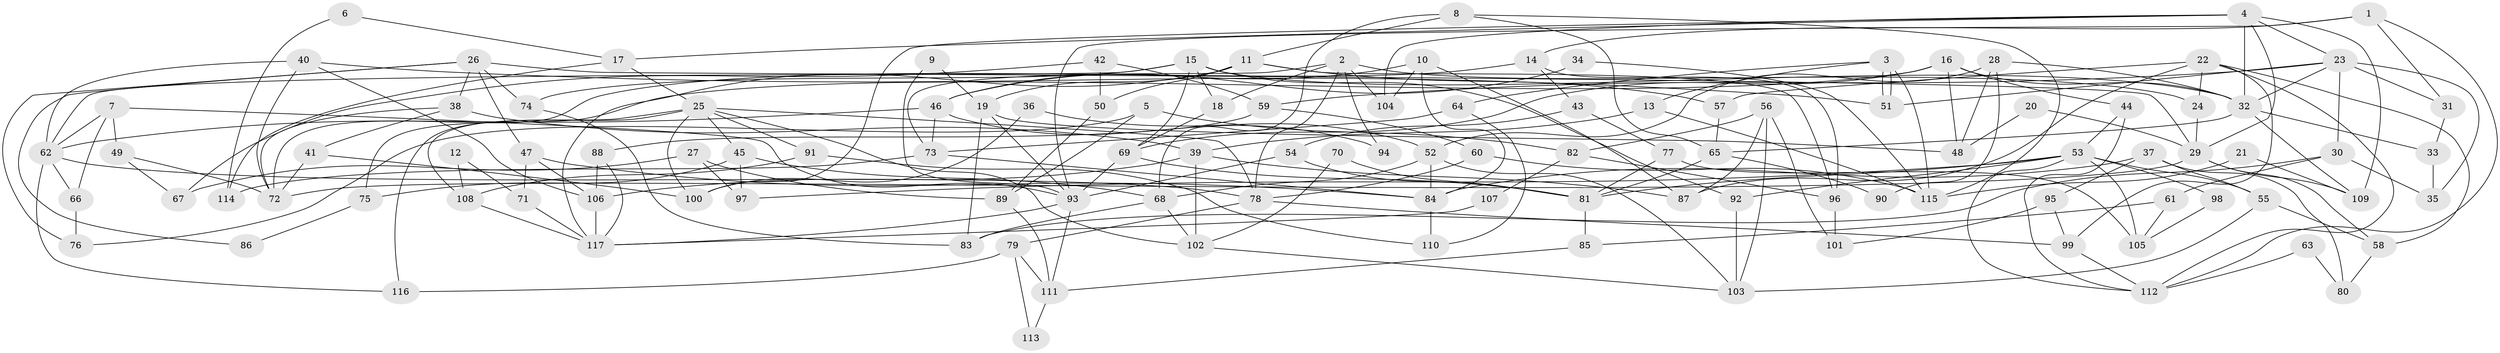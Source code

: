 // coarse degree distribution, {4: 0.2222222222222222, 7: 0.08641975308641975, 5: 0.2716049382716049, 3: 0.2345679012345679, 2: 0.1111111111111111, 6: 0.037037037037037035, 8: 0.024691358024691357, 10: 0.012345679012345678}
// Generated by graph-tools (version 1.1) at 2025/52/03/04/25 21:52:53]
// undirected, 117 vertices, 234 edges
graph export_dot {
graph [start="1"]
  node [color=gray90,style=filled];
  1;
  2;
  3;
  4;
  5;
  6;
  7;
  8;
  9;
  10;
  11;
  12;
  13;
  14;
  15;
  16;
  17;
  18;
  19;
  20;
  21;
  22;
  23;
  24;
  25;
  26;
  27;
  28;
  29;
  30;
  31;
  32;
  33;
  34;
  35;
  36;
  37;
  38;
  39;
  40;
  41;
  42;
  43;
  44;
  45;
  46;
  47;
  48;
  49;
  50;
  51;
  52;
  53;
  54;
  55;
  56;
  57;
  58;
  59;
  60;
  61;
  62;
  63;
  64;
  65;
  66;
  67;
  68;
  69;
  70;
  71;
  72;
  73;
  74;
  75;
  76;
  77;
  78;
  79;
  80;
  81;
  82;
  83;
  84;
  85;
  86;
  87;
  88;
  89;
  90;
  91;
  92;
  93;
  94;
  95;
  96;
  97;
  98;
  99;
  100;
  101;
  102;
  103;
  104;
  105;
  106;
  107;
  108;
  109;
  110;
  111;
  112;
  113;
  114;
  115;
  116;
  117;
  1 -- 93;
  1 -- 14;
  1 -- 31;
  1 -- 112;
  2 -- 24;
  2 -- 78;
  2 -- 18;
  2 -- 73;
  2 -- 94;
  2 -- 104;
  3 -- 115;
  3 -- 51;
  3 -- 51;
  3 -- 13;
  3 -- 64;
  4 -- 109;
  4 -- 23;
  4 -- 17;
  4 -- 29;
  4 -- 32;
  4 -- 100;
  4 -- 104;
  5 -- 89;
  5 -- 76;
  5 -- 82;
  6 -- 114;
  6 -- 17;
  7 -- 93;
  7 -- 62;
  7 -- 49;
  7 -- 66;
  8 -- 11;
  8 -- 65;
  8 -- 68;
  8 -- 115;
  9 -- 19;
  9 -- 93;
  10 -- 46;
  10 -- 104;
  10 -- 84;
  10 -- 87;
  11 -- 117;
  11 -- 57;
  11 -- 19;
  11 -- 50;
  11 -- 96;
  12 -- 71;
  12 -- 108;
  13 -- 39;
  13 -- 115;
  14 -- 96;
  14 -- 72;
  14 -- 43;
  15 -- 32;
  15 -- 69;
  15 -- 18;
  15 -- 62;
  15 -- 74;
  15 -- 92;
  16 -- 32;
  16 -- 44;
  16 -- 48;
  16 -- 69;
  16 -- 75;
  17 -- 25;
  17 -- 114;
  18 -- 69;
  19 -- 83;
  19 -- 48;
  19 -- 93;
  20 -- 29;
  20 -- 48;
  21 -- 109;
  21 -- 115;
  22 -- 112;
  22 -- 58;
  22 -- 24;
  22 -- 57;
  22 -- 87;
  22 -- 99;
  23 -- 51;
  23 -- 32;
  23 -- 30;
  23 -- 31;
  23 -- 35;
  23 -- 59;
  24 -- 29;
  25 -- 100;
  25 -- 78;
  25 -- 45;
  25 -- 91;
  25 -- 102;
  25 -- 108;
  25 -- 116;
  26 -- 74;
  26 -- 38;
  26 -- 29;
  26 -- 47;
  26 -- 76;
  26 -- 86;
  27 -- 89;
  27 -- 97;
  27 -- 67;
  28 -- 48;
  28 -- 52;
  28 -- 32;
  28 -- 90;
  29 -- 58;
  29 -- 72;
  29 -- 109;
  30 -- 35;
  30 -- 61;
  30 -- 83;
  31 -- 33;
  32 -- 33;
  32 -- 65;
  32 -- 109;
  33 -- 35;
  34 -- 46;
  34 -- 115;
  36 -- 52;
  36 -- 100;
  37 -- 55;
  37 -- 84;
  37 -- 80;
  37 -- 95;
  38 -- 72;
  38 -- 39;
  38 -- 41;
  39 -- 87;
  39 -- 106;
  39 -- 102;
  40 -- 62;
  40 -- 106;
  40 -- 51;
  40 -- 72;
  41 -- 72;
  41 -- 100;
  42 -- 59;
  42 -- 67;
  42 -- 50;
  43 -- 77;
  43 -- 54;
  44 -- 53;
  44 -- 112;
  45 -- 68;
  45 -- 75;
  45 -- 97;
  46 -- 73;
  46 -- 62;
  46 -- 94;
  47 -- 84;
  47 -- 71;
  47 -- 106;
  49 -- 72;
  49 -- 67;
  50 -- 89;
  52 -- 68;
  52 -- 103;
  52 -- 84;
  53 -- 92;
  53 -- 81;
  53 -- 55;
  53 -- 97;
  53 -- 98;
  53 -- 105;
  53 -- 112;
  54 -- 93;
  54 -- 81;
  55 -- 103;
  55 -- 58;
  56 -- 87;
  56 -- 101;
  56 -- 82;
  56 -- 103;
  57 -- 65;
  58 -- 80;
  59 -- 88;
  59 -- 60;
  60 -- 115;
  60 -- 78;
  61 -- 85;
  61 -- 105;
  62 -- 78;
  62 -- 66;
  62 -- 116;
  63 -- 80;
  63 -- 112;
  64 -- 73;
  64 -- 110;
  65 -- 81;
  65 -- 90;
  66 -- 76;
  68 -- 102;
  68 -- 83;
  69 -- 81;
  69 -- 93;
  70 -- 102;
  70 -- 81;
  71 -- 117;
  73 -- 84;
  73 -- 114;
  74 -- 83;
  75 -- 86;
  77 -- 105;
  77 -- 81;
  78 -- 99;
  78 -- 79;
  79 -- 116;
  79 -- 111;
  79 -- 113;
  81 -- 85;
  82 -- 96;
  82 -- 107;
  84 -- 110;
  85 -- 111;
  88 -- 117;
  88 -- 106;
  89 -- 111;
  91 -- 110;
  91 -- 108;
  92 -- 103;
  93 -- 111;
  93 -- 117;
  95 -- 99;
  95 -- 101;
  96 -- 101;
  98 -- 105;
  99 -- 112;
  102 -- 103;
  106 -- 117;
  107 -- 117;
  108 -- 117;
  111 -- 113;
}
